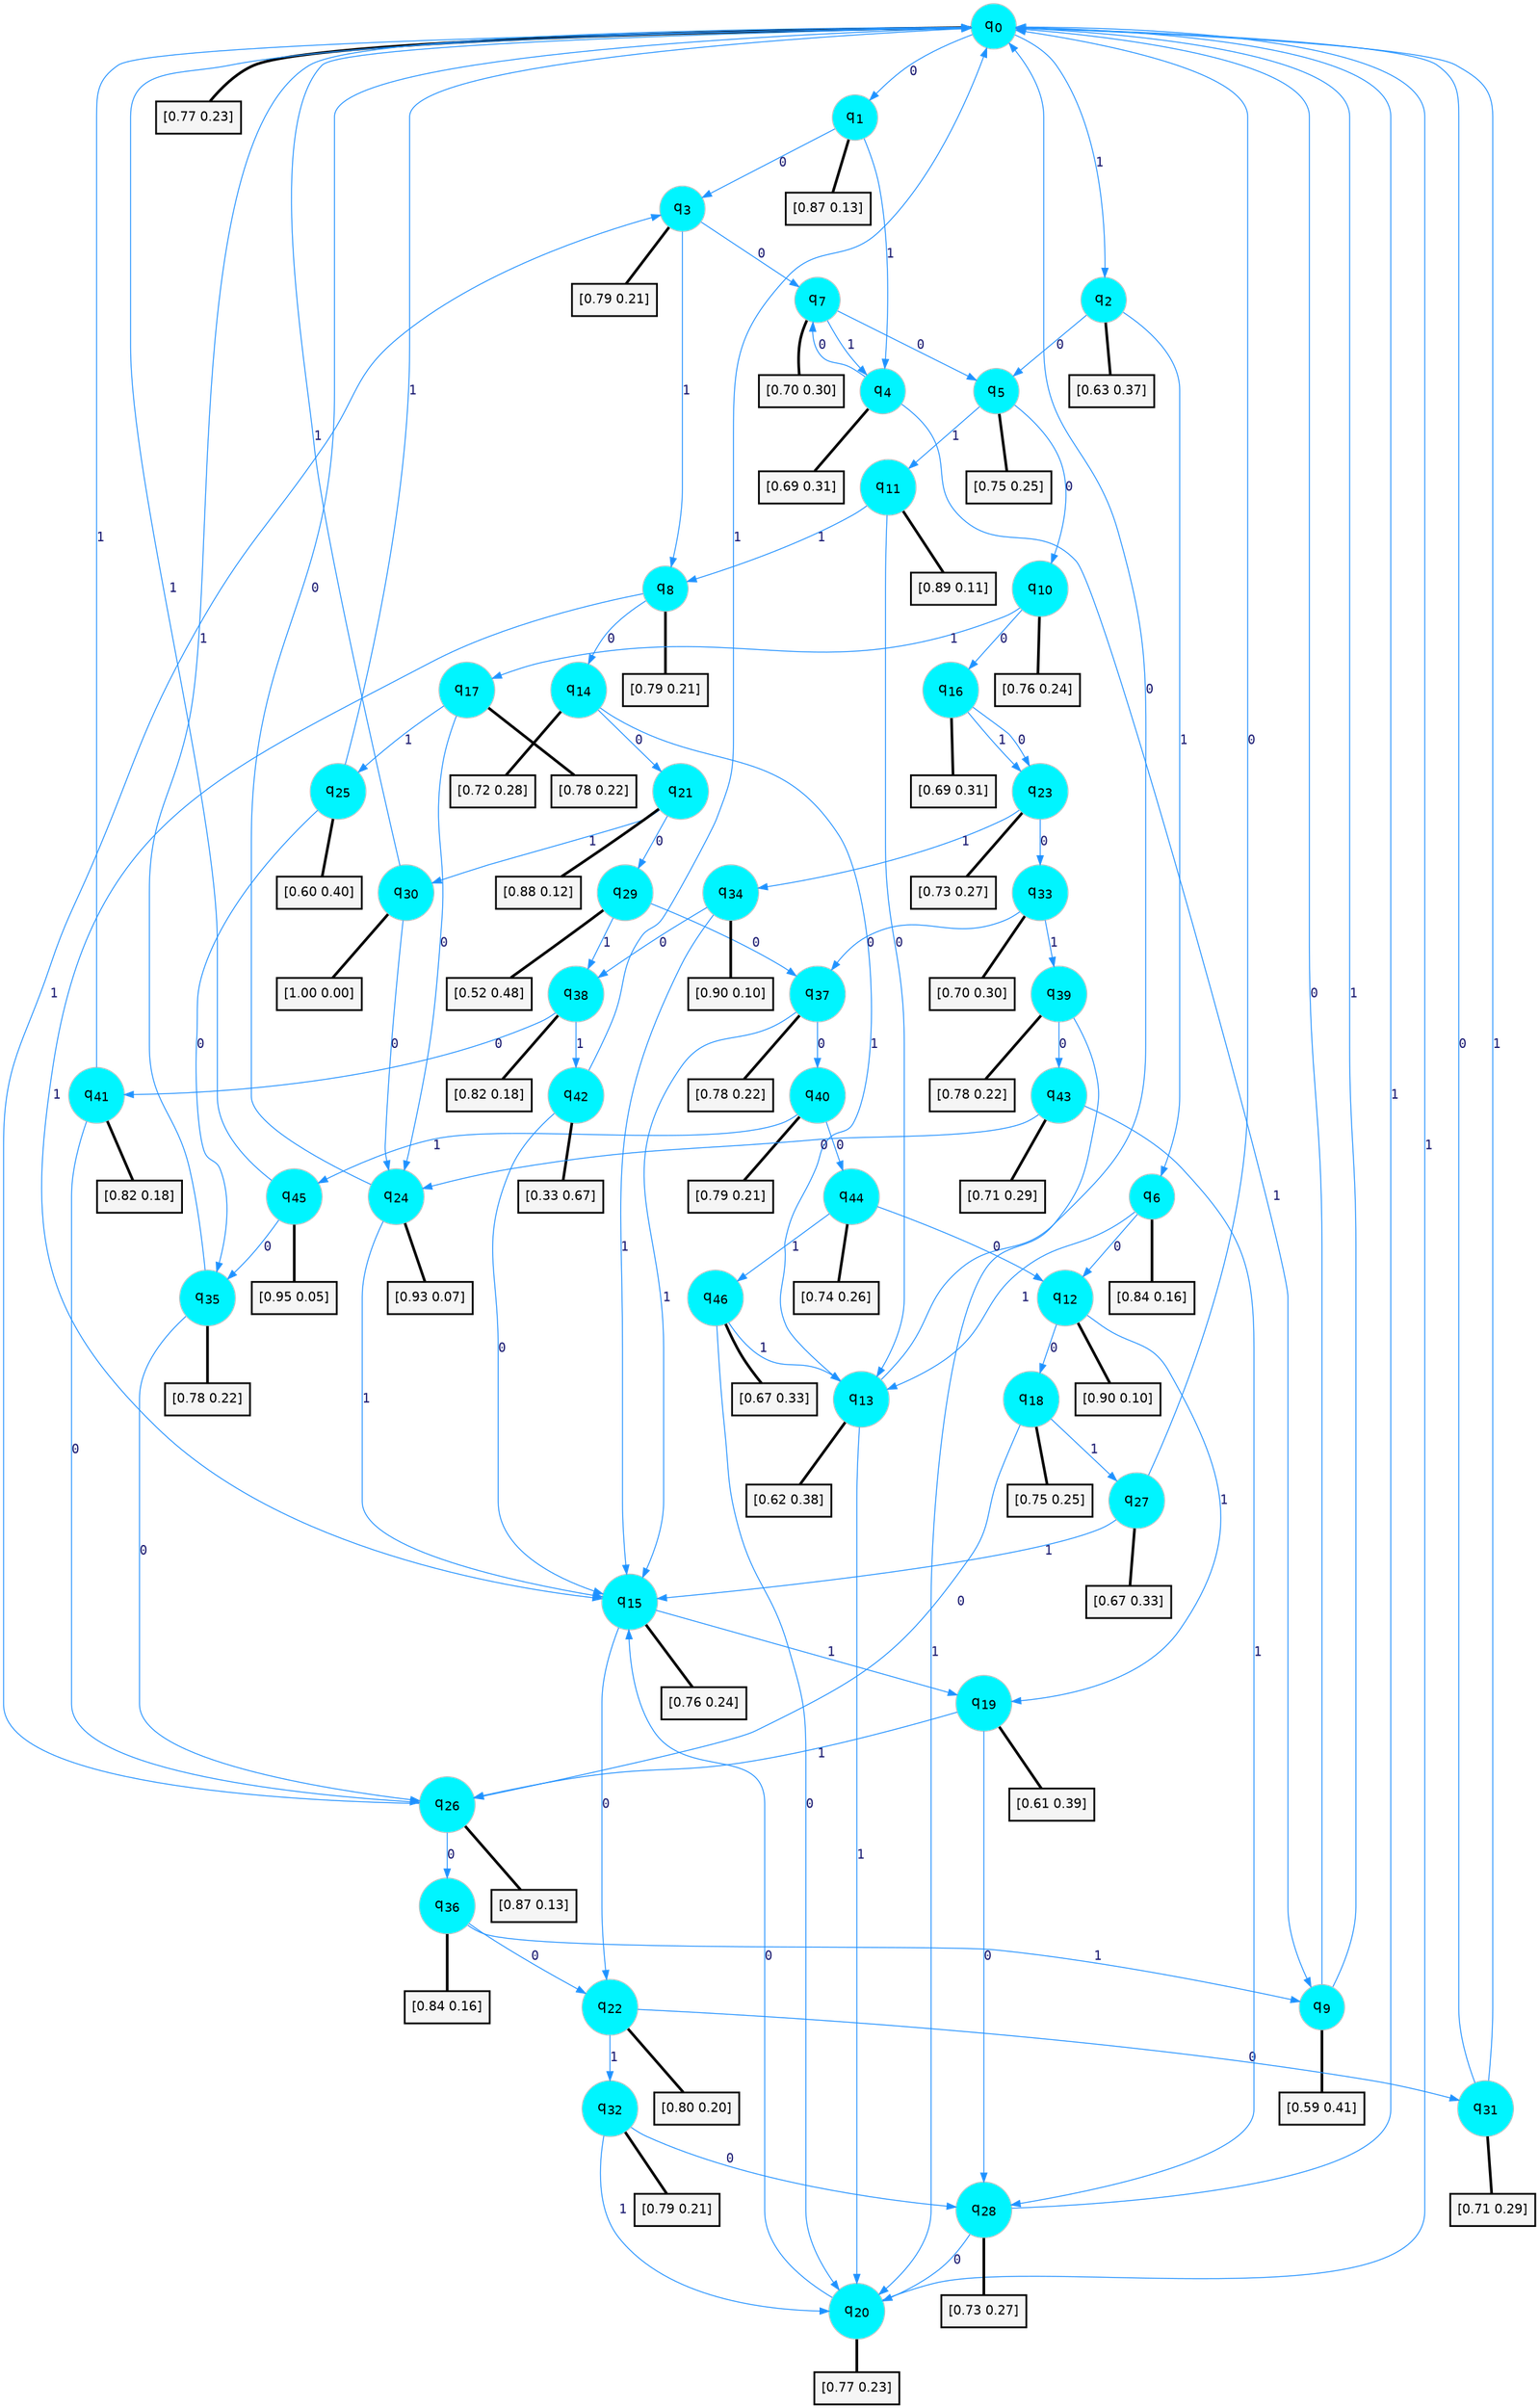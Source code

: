 digraph G {
graph [
bgcolor=transparent, dpi=300, rankdir=TD, size="40,25"];
node [
color=gray, fillcolor=turquoise1, fontcolor=black, fontname=Helvetica, fontsize=16, fontweight=bold, shape=circle, style=filled];
edge [
arrowsize=1, color=dodgerblue1, fontcolor=midnightblue, fontname=courier, fontweight=bold, penwidth=1, style=solid, weight=20];
0[label=<q<SUB>0</SUB>>];
1[label=<q<SUB>1</SUB>>];
2[label=<q<SUB>2</SUB>>];
3[label=<q<SUB>3</SUB>>];
4[label=<q<SUB>4</SUB>>];
5[label=<q<SUB>5</SUB>>];
6[label=<q<SUB>6</SUB>>];
7[label=<q<SUB>7</SUB>>];
8[label=<q<SUB>8</SUB>>];
9[label=<q<SUB>9</SUB>>];
10[label=<q<SUB>10</SUB>>];
11[label=<q<SUB>11</SUB>>];
12[label=<q<SUB>12</SUB>>];
13[label=<q<SUB>13</SUB>>];
14[label=<q<SUB>14</SUB>>];
15[label=<q<SUB>15</SUB>>];
16[label=<q<SUB>16</SUB>>];
17[label=<q<SUB>17</SUB>>];
18[label=<q<SUB>18</SUB>>];
19[label=<q<SUB>19</SUB>>];
20[label=<q<SUB>20</SUB>>];
21[label=<q<SUB>21</SUB>>];
22[label=<q<SUB>22</SUB>>];
23[label=<q<SUB>23</SUB>>];
24[label=<q<SUB>24</SUB>>];
25[label=<q<SUB>25</SUB>>];
26[label=<q<SUB>26</SUB>>];
27[label=<q<SUB>27</SUB>>];
28[label=<q<SUB>28</SUB>>];
29[label=<q<SUB>29</SUB>>];
30[label=<q<SUB>30</SUB>>];
31[label=<q<SUB>31</SUB>>];
32[label=<q<SUB>32</SUB>>];
33[label=<q<SUB>33</SUB>>];
34[label=<q<SUB>34</SUB>>];
35[label=<q<SUB>35</SUB>>];
36[label=<q<SUB>36</SUB>>];
37[label=<q<SUB>37</SUB>>];
38[label=<q<SUB>38</SUB>>];
39[label=<q<SUB>39</SUB>>];
40[label=<q<SUB>40</SUB>>];
41[label=<q<SUB>41</SUB>>];
42[label=<q<SUB>42</SUB>>];
43[label=<q<SUB>43</SUB>>];
44[label=<q<SUB>44</SUB>>];
45[label=<q<SUB>45</SUB>>];
46[label=<q<SUB>46</SUB>>];
47[label="[0.77 0.23]", shape=box,fontcolor=black, fontname=Helvetica, fontsize=14, penwidth=2, fillcolor=whitesmoke,color=black];
48[label="[0.87 0.13]", shape=box,fontcolor=black, fontname=Helvetica, fontsize=14, penwidth=2, fillcolor=whitesmoke,color=black];
49[label="[0.63 0.37]", shape=box,fontcolor=black, fontname=Helvetica, fontsize=14, penwidth=2, fillcolor=whitesmoke,color=black];
50[label="[0.79 0.21]", shape=box,fontcolor=black, fontname=Helvetica, fontsize=14, penwidth=2, fillcolor=whitesmoke,color=black];
51[label="[0.69 0.31]", shape=box,fontcolor=black, fontname=Helvetica, fontsize=14, penwidth=2, fillcolor=whitesmoke,color=black];
52[label="[0.75 0.25]", shape=box,fontcolor=black, fontname=Helvetica, fontsize=14, penwidth=2, fillcolor=whitesmoke,color=black];
53[label="[0.84 0.16]", shape=box,fontcolor=black, fontname=Helvetica, fontsize=14, penwidth=2, fillcolor=whitesmoke,color=black];
54[label="[0.70 0.30]", shape=box,fontcolor=black, fontname=Helvetica, fontsize=14, penwidth=2, fillcolor=whitesmoke,color=black];
55[label="[0.79 0.21]", shape=box,fontcolor=black, fontname=Helvetica, fontsize=14, penwidth=2, fillcolor=whitesmoke,color=black];
56[label="[0.59 0.41]", shape=box,fontcolor=black, fontname=Helvetica, fontsize=14, penwidth=2, fillcolor=whitesmoke,color=black];
57[label="[0.76 0.24]", shape=box,fontcolor=black, fontname=Helvetica, fontsize=14, penwidth=2, fillcolor=whitesmoke,color=black];
58[label="[0.89 0.11]", shape=box,fontcolor=black, fontname=Helvetica, fontsize=14, penwidth=2, fillcolor=whitesmoke,color=black];
59[label="[0.90 0.10]", shape=box,fontcolor=black, fontname=Helvetica, fontsize=14, penwidth=2, fillcolor=whitesmoke,color=black];
60[label="[0.62 0.38]", shape=box,fontcolor=black, fontname=Helvetica, fontsize=14, penwidth=2, fillcolor=whitesmoke,color=black];
61[label="[0.72 0.28]", shape=box,fontcolor=black, fontname=Helvetica, fontsize=14, penwidth=2, fillcolor=whitesmoke,color=black];
62[label="[0.76 0.24]", shape=box,fontcolor=black, fontname=Helvetica, fontsize=14, penwidth=2, fillcolor=whitesmoke,color=black];
63[label="[0.69 0.31]", shape=box,fontcolor=black, fontname=Helvetica, fontsize=14, penwidth=2, fillcolor=whitesmoke,color=black];
64[label="[0.78 0.22]", shape=box,fontcolor=black, fontname=Helvetica, fontsize=14, penwidth=2, fillcolor=whitesmoke,color=black];
65[label="[0.75 0.25]", shape=box,fontcolor=black, fontname=Helvetica, fontsize=14, penwidth=2, fillcolor=whitesmoke,color=black];
66[label="[0.61 0.39]", shape=box,fontcolor=black, fontname=Helvetica, fontsize=14, penwidth=2, fillcolor=whitesmoke,color=black];
67[label="[0.77 0.23]", shape=box,fontcolor=black, fontname=Helvetica, fontsize=14, penwidth=2, fillcolor=whitesmoke,color=black];
68[label="[0.88 0.12]", shape=box,fontcolor=black, fontname=Helvetica, fontsize=14, penwidth=2, fillcolor=whitesmoke,color=black];
69[label="[0.80 0.20]", shape=box,fontcolor=black, fontname=Helvetica, fontsize=14, penwidth=2, fillcolor=whitesmoke,color=black];
70[label="[0.73 0.27]", shape=box,fontcolor=black, fontname=Helvetica, fontsize=14, penwidth=2, fillcolor=whitesmoke,color=black];
71[label="[0.93 0.07]", shape=box,fontcolor=black, fontname=Helvetica, fontsize=14, penwidth=2, fillcolor=whitesmoke,color=black];
72[label="[0.60 0.40]", shape=box,fontcolor=black, fontname=Helvetica, fontsize=14, penwidth=2, fillcolor=whitesmoke,color=black];
73[label="[0.87 0.13]", shape=box,fontcolor=black, fontname=Helvetica, fontsize=14, penwidth=2, fillcolor=whitesmoke,color=black];
74[label="[0.67 0.33]", shape=box,fontcolor=black, fontname=Helvetica, fontsize=14, penwidth=2, fillcolor=whitesmoke,color=black];
75[label="[0.73 0.27]", shape=box,fontcolor=black, fontname=Helvetica, fontsize=14, penwidth=2, fillcolor=whitesmoke,color=black];
76[label="[0.52 0.48]", shape=box,fontcolor=black, fontname=Helvetica, fontsize=14, penwidth=2, fillcolor=whitesmoke,color=black];
77[label="[1.00 0.00]", shape=box,fontcolor=black, fontname=Helvetica, fontsize=14, penwidth=2, fillcolor=whitesmoke,color=black];
78[label="[0.71 0.29]", shape=box,fontcolor=black, fontname=Helvetica, fontsize=14, penwidth=2, fillcolor=whitesmoke,color=black];
79[label="[0.79 0.21]", shape=box,fontcolor=black, fontname=Helvetica, fontsize=14, penwidth=2, fillcolor=whitesmoke,color=black];
80[label="[0.70 0.30]", shape=box,fontcolor=black, fontname=Helvetica, fontsize=14, penwidth=2, fillcolor=whitesmoke,color=black];
81[label="[0.90 0.10]", shape=box,fontcolor=black, fontname=Helvetica, fontsize=14, penwidth=2, fillcolor=whitesmoke,color=black];
82[label="[0.78 0.22]", shape=box,fontcolor=black, fontname=Helvetica, fontsize=14, penwidth=2, fillcolor=whitesmoke,color=black];
83[label="[0.84 0.16]", shape=box,fontcolor=black, fontname=Helvetica, fontsize=14, penwidth=2, fillcolor=whitesmoke,color=black];
84[label="[0.78 0.22]", shape=box,fontcolor=black, fontname=Helvetica, fontsize=14, penwidth=2, fillcolor=whitesmoke,color=black];
85[label="[0.82 0.18]", shape=box,fontcolor=black, fontname=Helvetica, fontsize=14, penwidth=2, fillcolor=whitesmoke,color=black];
86[label="[0.78 0.22]", shape=box,fontcolor=black, fontname=Helvetica, fontsize=14, penwidth=2, fillcolor=whitesmoke,color=black];
87[label="[0.79 0.21]", shape=box,fontcolor=black, fontname=Helvetica, fontsize=14, penwidth=2, fillcolor=whitesmoke,color=black];
88[label="[0.82 0.18]", shape=box,fontcolor=black, fontname=Helvetica, fontsize=14, penwidth=2, fillcolor=whitesmoke,color=black];
89[label="[0.33 0.67]", shape=box,fontcolor=black, fontname=Helvetica, fontsize=14, penwidth=2, fillcolor=whitesmoke,color=black];
90[label="[0.71 0.29]", shape=box,fontcolor=black, fontname=Helvetica, fontsize=14, penwidth=2, fillcolor=whitesmoke,color=black];
91[label="[0.74 0.26]", shape=box,fontcolor=black, fontname=Helvetica, fontsize=14, penwidth=2, fillcolor=whitesmoke,color=black];
92[label="[0.95 0.05]", shape=box,fontcolor=black, fontname=Helvetica, fontsize=14, penwidth=2, fillcolor=whitesmoke,color=black];
93[label="[0.67 0.33]", shape=box,fontcolor=black, fontname=Helvetica, fontsize=14, penwidth=2, fillcolor=whitesmoke,color=black];
0->1 [label=0];
0->2 [label=1];
0->47 [arrowhead=none, penwidth=3,color=black];
1->3 [label=0];
1->4 [label=1];
1->48 [arrowhead=none, penwidth=3,color=black];
2->5 [label=0];
2->6 [label=1];
2->49 [arrowhead=none, penwidth=3,color=black];
3->7 [label=0];
3->8 [label=1];
3->50 [arrowhead=none, penwidth=3,color=black];
4->7 [label=0];
4->9 [label=1];
4->51 [arrowhead=none, penwidth=3,color=black];
5->10 [label=0];
5->11 [label=1];
5->52 [arrowhead=none, penwidth=3,color=black];
6->12 [label=0];
6->13 [label=1];
6->53 [arrowhead=none, penwidth=3,color=black];
7->5 [label=0];
7->4 [label=1];
7->54 [arrowhead=none, penwidth=3,color=black];
8->14 [label=0];
8->15 [label=1];
8->55 [arrowhead=none, penwidth=3,color=black];
9->0 [label=0];
9->0 [label=1];
9->56 [arrowhead=none, penwidth=3,color=black];
10->16 [label=0];
10->17 [label=1];
10->57 [arrowhead=none, penwidth=3,color=black];
11->13 [label=0];
11->8 [label=1];
11->58 [arrowhead=none, penwidth=3,color=black];
12->18 [label=0];
12->19 [label=1];
12->59 [arrowhead=none, penwidth=3,color=black];
13->0 [label=0];
13->20 [label=1];
13->60 [arrowhead=none, penwidth=3,color=black];
14->21 [label=0];
14->13 [label=1];
14->61 [arrowhead=none, penwidth=3,color=black];
15->22 [label=0];
15->19 [label=1];
15->62 [arrowhead=none, penwidth=3,color=black];
16->23 [label=0];
16->23 [label=1];
16->63 [arrowhead=none, penwidth=3,color=black];
17->24 [label=0];
17->25 [label=1];
17->64 [arrowhead=none, penwidth=3,color=black];
18->26 [label=0];
18->27 [label=1];
18->65 [arrowhead=none, penwidth=3,color=black];
19->28 [label=0];
19->26 [label=1];
19->66 [arrowhead=none, penwidth=3,color=black];
20->15 [label=0];
20->0 [label=1];
20->67 [arrowhead=none, penwidth=3,color=black];
21->29 [label=0];
21->30 [label=1];
21->68 [arrowhead=none, penwidth=3,color=black];
22->31 [label=0];
22->32 [label=1];
22->69 [arrowhead=none, penwidth=3,color=black];
23->33 [label=0];
23->34 [label=1];
23->70 [arrowhead=none, penwidth=3,color=black];
24->0 [label=0];
24->15 [label=1];
24->71 [arrowhead=none, penwidth=3,color=black];
25->35 [label=0];
25->0 [label=1];
25->72 [arrowhead=none, penwidth=3,color=black];
26->36 [label=0];
26->3 [label=1];
26->73 [arrowhead=none, penwidth=3,color=black];
27->0 [label=0];
27->15 [label=1];
27->74 [arrowhead=none, penwidth=3,color=black];
28->20 [label=0];
28->0 [label=1];
28->75 [arrowhead=none, penwidth=3,color=black];
29->37 [label=0];
29->38 [label=1];
29->76 [arrowhead=none, penwidth=3,color=black];
30->24 [label=0];
30->0 [label=1];
30->77 [arrowhead=none, penwidth=3,color=black];
31->0 [label=0];
31->0 [label=1];
31->78 [arrowhead=none, penwidth=3,color=black];
32->28 [label=0];
32->20 [label=1];
32->79 [arrowhead=none, penwidth=3,color=black];
33->37 [label=0];
33->39 [label=1];
33->80 [arrowhead=none, penwidth=3,color=black];
34->38 [label=0];
34->15 [label=1];
34->81 [arrowhead=none, penwidth=3,color=black];
35->26 [label=0];
35->0 [label=1];
35->82 [arrowhead=none, penwidth=3,color=black];
36->22 [label=0];
36->9 [label=1];
36->83 [arrowhead=none, penwidth=3,color=black];
37->40 [label=0];
37->15 [label=1];
37->84 [arrowhead=none, penwidth=3,color=black];
38->41 [label=0];
38->42 [label=1];
38->85 [arrowhead=none, penwidth=3,color=black];
39->43 [label=0];
39->20 [label=1];
39->86 [arrowhead=none, penwidth=3,color=black];
40->44 [label=0];
40->45 [label=1];
40->87 [arrowhead=none, penwidth=3,color=black];
41->26 [label=0];
41->0 [label=1];
41->88 [arrowhead=none, penwidth=3,color=black];
42->15 [label=0];
42->0 [label=1];
42->89 [arrowhead=none, penwidth=3,color=black];
43->24 [label=0];
43->28 [label=1];
43->90 [arrowhead=none, penwidth=3,color=black];
44->12 [label=0];
44->46 [label=1];
44->91 [arrowhead=none, penwidth=3,color=black];
45->35 [label=0];
45->0 [label=1];
45->92 [arrowhead=none, penwidth=3,color=black];
46->20 [label=0];
46->13 [label=1];
46->93 [arrowhead=none, penwidth=3,color=black];
}
